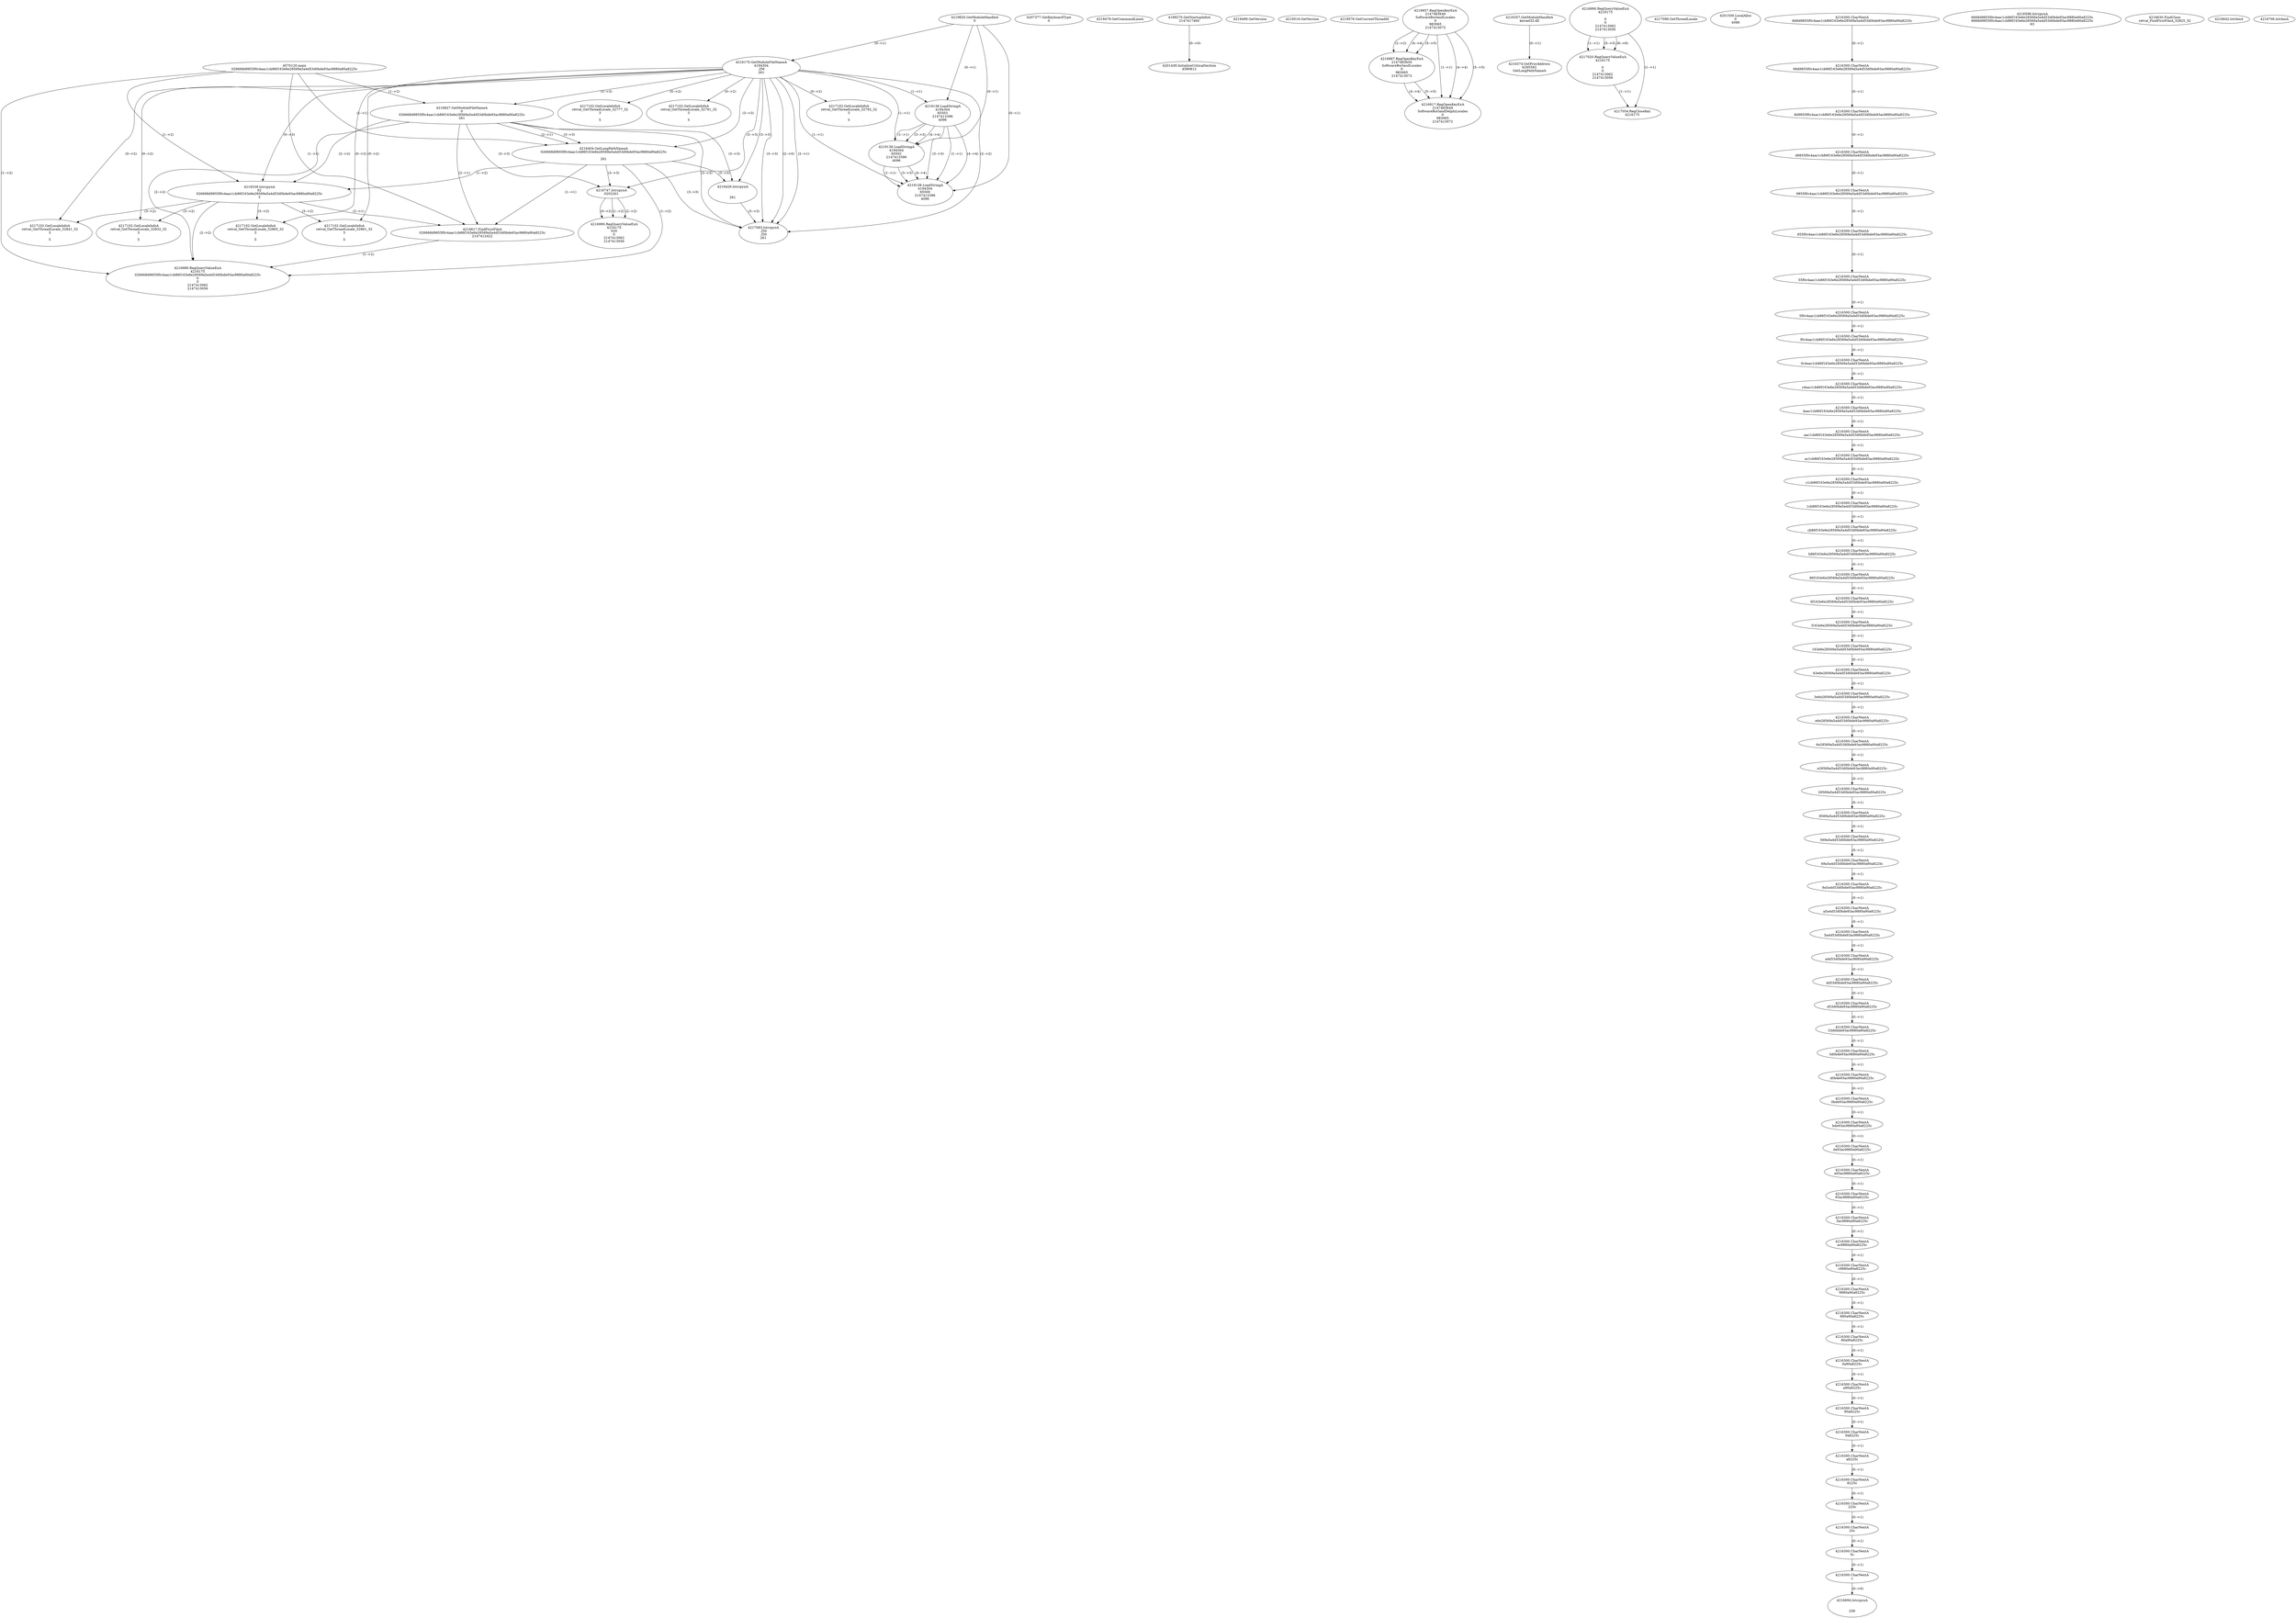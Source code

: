 // Global SCDG with merge call
digraph {
	0 [label="4570120.main
026668d9855f0c4aac1cb86f163e6e28569a5a4d53d0bde93ac9880a90a8225c"]
	1 [label="4219820.GetModuleHandleA
0"]
	2 [label="4207377.GetKeyboardType
0"]
	3 [label="4219479.GetCommandLineA
"]
	4 [label="4199270.GetStartupInfoA
2147417460"]
	5 [label="4219499.GetVersion
"]
	6 [label="4219516.GetVersion
"]
	7 [label="4219576.GetCurrentThreadId
"]
	8 [label="4216170.GetModuleFileNameA
4194304
.ZM
261"]
	1 -> 8 [label="(0-->1)"]
	9 [label="4216827.GetModuleFileNameA
0
026668d9855f0c4aac1cb86f163e6e28569a5a4d53d0bde93ac9880a90a8225c
261"]
	0 -> 9 [label="(1-->2)"]
	8 -> 9 [label="(3-->3)"]
	10 [label="4216857.RegOpenKeyExA
2147483649
Software\Borland\Locales
0
983065
2147413072"]
	11 [label="4216887.RegOpenKeyExA
2147483650
Software\Borland\Locales
0
983065
2147413072"]
	10 -> 11 [label="(2-->2)"]
	10 -> 11 [label="(4-->4)"]
	10 -> 11 [label="(5-->5)"]
	12 [label="4216917.RegOpenKeyExA
2147483649
Software\Borland\Delphi\Locales
0
983065
2147413072"]
	10 -> 12 [label="(1-->1)"]
	10 -> 12 [label="(4-->4)"]
	11 -> 12 [label="(4-->4)"]
	10 -> 12 [label="(5-->5)"]
	11 -> 12 [label="(5-->5)"]
	13 [label="4216357.GetModuleHandleA
kernel32.dll"]
	14 [label="4216374.GetProcAddress
6295592
GetLongPathNameA"]
	13 -> 14 [label="(0-->1)"]
	15 [label="4216404.GetLongPathNameA
026668d9855f0c4aac1cb86f163e6e28569a5a4d53d0bde93ac9880a90a8225c

261"]
	0 -> 15 [label="(1-->1)"]
	9 -> 15 [label="(2-->1)"]
	8 -> 15 [label="(3-->3)"]
	9 -> 15 [label="(3-->3)"]
	16 [label="4216426.lstrcpynA


261"]
	8 -> 16 [label="(3-->3)"]
	9 -> 16 [label="(3-->3)"]
	15 -> 16 [label="(3-->3)"]
	17 [label="4216990.RegQueryValueExA
4216175

0
0
2147413062
2147413056"]
	18 [label="4217020.RegQueryValueExA
4216175

0
0
2147413062
2147413056"]
	17 -> 18 [label="(1-->1)"]
	17 -> 18 [label="(5-->5)"]
	17 -> 18 [label="(6-->6)"]
	19 [label="4217054.RegCloseKey
4216175"]
	17 -> 19 [label="(1-->1)"]
	18 -> 19 [label="(1-->1)"]
	20 [label="4217083.lstrcpynA
.ZM
.ZM
261"]
	8 -> 20 [label="(2-->1)"]
	8 -> 20 [label="(2-->2)"]
	8 -> 20 [label="(3-->3)"]
	9 -> 20 [label="(3-->3)"]
	15 -> 20 [label="(3-->3)"]
	16 -> 20 [label="(3-->3)"]
	8 -> 20 [label="(2-->0)"]
	21 [label="4217096.GetThreadLocale
"]
	22 [label="4217102.GetLocaleInfoA
retval_GetThreadLocale_32791_32
3

5"]
	8 -> 22 [label="(0-->2)"]
	23 [label="4219138.LoadStringA
4194304
65503
2147413396
4096"]
	1 -> 23 [label="(0-->1)"]
	8 -> 23 [label="(1-->1)"]
	24 [label="4201439.InitializeCriticalSection
4580812"]
	4 -> 24 [label="(0-->0)"]
	25 [label="4201500.LocalAlloc
0
4088"]
	26 [label="4216539.lstrcpynA
02
026668d9855f0c4aac1cb86f163e6e28569a5a4d53d0bde93ac9880a90a8225c
3"]
	0 -> 26 [label="(1-->2)"]
	9 -> 26 [label="(2-->2)"]
	15 -> 26 [label="(1-->2)"]
	8 -> 26 [label="(0-->3)"]
	27 [label="4216300.CharNextA
668d9855f0c4aac1cb86f163e6e28569a5a4d53d0bde93ac9880a90a8225c"]
	28 [label="4216300.CharNextA
68d9855f0c4aac1cb86f163e6e28569a5a4d53d0bde93ac9880a90a8225c"]
	27 -> 28 [label="(0-->1)"]
	29 [label="4216300.CharNextA
8d9855f0c4aac1cb86f163e6e28569a5a4d53d0bde93ac9880a90a8225c"]
	28 -> 29 [label="(0-->1)"]
	30 [label="4216300.CharNextA
d9855f0c4aac1cb86f163e6e28569a5a4d53d0bde93ac9880a90a8225c"]
	29 -> 30 [label="(0-->1)"]
	31 [label="4216300.CharNextA
9855f0c4aac1cb86f163e6e28569a5a4d53d0bde93ac9880a90a8225c"]
	30 -> 31 [label="(0-->1)"]
	32 [label="4216300.CharNextA
855f0c4aac1cb86f163e6e28569a5a4d53d0bde93ac9880a90a8225c"]
	31 -> 32 [label="(0-->1)"]
	33 [label="4216300.CharNextA
55f0c4aac1cb86f163e6e28569a5a4d53d0bde93ac9880a90a8225c"]
	32 -> 33 [label="(0-->1)"]
	34 [label="4216300.CharNextA
5f0c4aac1cb86f163e6e28569a5a4d53d0bde93ac9880a90a8225c"]
	33 -> 34 [label="(0-->1)"]
	35 [label="4216300.CharNextA
f0c4aac1cb86f163e6e28569a5a4d53d0bde93ac9880a90a8225c"]
	34 -> 35 [label="(0-->1)"]
	36 [label="4216300.CharNextA
0c4aac1cb86f163e6e28569a5a4d53d0bde93ac9880a90a8225c"]
	35 -> 36 [label="(0-->1)"]
	37 [label="4216300.CharNextA
c4aac1cb86f163e6e28569a5a4d53d0bde93ac9880a90a8225c"]
	36 -> 37 [label="(0-->1)"]
	38 [label="4216300.CharNextA
4aac1cb86f163e6e28569a5a4d53d0bde93ac9880a90a8225c"]
	37 -> 38 [label="(0-->1)"]
	39 [label="4216300.CharNextA
aac1cb86f163e6e28569a5a4d53d0bde93ac9880a90a8225c"]
	38 -> 39 [label="(0-->1)"]
	40 [label="4216300.CharNextA
ac1cb86f163e6e28569a5a4d53d0bde93ac9880a90a8225c"]
	39 -> 40 [label="(0-->1)"]
	41 [label="4216300.CharNextA
c1cb86f163e6e28569a5a4d53d0bde93ac9880a90a8225c"]
	40 -> 41 [label="(0-->1)"]
	42 [label="4216300.CharNextA
1cb86f163e6e28569a5a4d53d0bde93ac9880a90a8225c"]
	41 -> 42 [label="(0-->1)"]
	43 [label="4216300.CharNextA
cb86f163e6e28569a5a4d53d0bde93ac9880a90a8225c"]
	42 -> 43 [label="(0-->1)"]
	44 [label="4216300.CharNextA
b86f163e6e28569a5a4d53d0bde93ac9880a90a8225c"]
	43 -> 44 [label="(0-->1)"]
	45 [label="4216300.CharNextA
86f163e6e28569a5a4d53d0bde93ac9880a90a8225c"]
	44 -> 45 [label="(0-->1)"]
	46 [label="4216300.CharNextA
6f163e6e28569a5a4d53d0bde93ac9880a90a8225c"]
	45 -> 46 [label="(0-->1)"]
	47 [label="4216300.CharNextA
f163e6e28569a5a4d53d0bde93ac9880a90a8225c"]
	46 -> 47 [label="(0-->1)"]
	48 [label="4216300.CharNextA
163e6e28569a5a4d53d0bde93ac9880a90a8225c"]
	47 -> 48 [label="(0-->1)"]
	49 [label="4216300.CharNextA
63e6e28569a5a4d53d0bde93ac9880a90a8225c"]
	48 -> 49 [label="(0-->1)"]
	50 [label="4216300.CharNextA
3e6e28569a5a4d53d0bde93ac9880a90a8225c"]
	49 -> 50 [label="(0-->1)"]
	51 [label="4216300.CharNextA
e6e28569a5a4d53d0bde93ac9880a90a8225c"]
	50 -> 51 [label="(0-->1)"]
	52 [label="4216300.CharNextA
6e28569a5a4d53d0bde93ac9880a90a8225c"]
	51 -> 52 [label="(0-->1)"]
	53 [label="4216300.CharNextA
e28569a5a4d53d0bde93ac9880a90a8225c"]
	52 -> 53 [label="(0-->1)"]
	54 [label="4216300.CharNextA
28569a5a4d53d0bde93ac9880a90a8225c"]
	53 -> 54 [label="(0-->1)"]
	55 [label="4216300.CharNextA
8569a5a4d53d0bde93ac9880a90a8225c"]
	54 -> 55 [label="(0-->1)"]
	56 [label="4216300.CharNextA
569a5a4d53d0bde93ac9880a90a8225c"]
	55 -> 56 [label="(0-->1)"]
	57 [label="4216300.CharNextA
69a5a4d53d0bde93ac9880a90a8225c"]
	56 -> 57 [label="(0-->1)"]
	58 [label="4216300.CharNextA
9a5a4d53d0bde93ac9880a90a8225c"]
	57 -> 58 [label="(0-->1)"]
	59 [label="4216300.CharNextA
a5a4d53d0bde93ac9880a90a8225c"]
	58 -> 59 [label="(0-->1)"]
	60 [label="4216300.CharNextA
5a4d53d0bde93ac9880a90a8225c"]
	59 -> 60 [label="(0-->1)"]
	61 [label="4216300.CharNextA
a4d53d0bde93ac9880a90a8225c"]
	60 -> 61 [label="(0-->1)"]
	62 [label="4216300.CharNextA
4d53d0bde93ac9880a90a8225c"]
	61 -> 62 [label="(0-->1)"]
	63 [label="4216300.CharNextA
d53d0bde93ac9880a90a8225c"]
	62 -> 63 [label="(0-->1)"]
	64 [label="4216300.CharNextA
53d0bde93ac9880a90a8225c"]
	63 -> 64 [label="(0-->1)"]
	65 [label="4216300.CharNextA
3d0bde93ac9880a90a8225c"]
	64 -> 65 [label="(0-->1)"]
	66 [label="4216300.CharNextA
d0bde93ac9880a90a8225c"]
	65 -> 66 [label="(0-->1)"]
	67 [label="4216300.CharNextA
0bde93ac9880a90a8225c"]
	66 -> 67 [label="(0-->1)"]
	68 [label="4216300.CharNextA
bde93ac9880a90a8225c"]
	67 -> 68 [label="(0-->1)"]
	69 [label="4216300.CharNextA
de93ac9880a90a8225c"]
	68 -> 69 [label="(0-->1)"]
	70 [label="4216300.CharNextA
e93ac9880a90a8225c"]
	69 -> 70 [label="(0-->1)"]
	71 [label="4216300.CharNextA
93ac9880a90a8225c"]
	70 -> 71 [label="(0-->1)"]
	72 [label="4216300.CharNextA
3ac9880a90a8225c"]
	71 -> 72 [label="(0-->1)"]
	73 [label="4216300.CharNextA
ac9880a90a8225c"]
	72 -> 73 [label="(0-->1)"]
	74 [label="4216300.CharNextA
c9880a90a8225c"]
	73 -> 74 [label="(0-->1)"]
	75 [label="4216300.CharNextA
9880a90a8225c"]
	74 -> 75 [label="(0-->1)"]
	76 [label="4216300.CharNextA
880a90a8225c"]
	75 -> 76 [label="(0-->1)"]
	77 [label="4216300.CharNextA
80a90a8225c"]
	76 -> 77 [label="(0-->1)"]
	78 [label="4216300.CharNextA
0a90a8225c"]
	77 -> 78 [label="(0-->1)"]
	79 [label="4216300.CharNextA
a90a8225c"]
	78 -> 79 [label="(0-->1)"]
	80 [label="4216300.CharNextA
90a8225c"]
	79 -> 80 [label="(0-->1)"]
	81 [label="4216300.CharNextA
0a8225c"]
	80 -> 81 [label="(0-->1)"]
	82 [label="4216300.CharNextA
a8225c"]
	81 -> 82 [label="(0-->1)"]
	83 [label="4216300.CharNextA
8225c"]
	82 -> 83 [label="(0-->1)"]
	84 [label="4216300.CharNextA
225c"]
	83 -> 84 [label="(0-->1)"]
	85 [label="4216300.CharNextA
25c"]
	84 -> 85 [label="(0-->1)"]
	86 [label="4216300.CharNextA
5c"]
	85 -> 86 [label="(0-->1)"]
	87 [label="4216300.CharNextA
c"]
	86 -> 87 [label="(0-->1)"]
	88 [label="4216598.lstrcpynA
6668d9855f0c4aac1cb86f163e6e28569a5a4d53d0bde93ac9880a90a8225c
6668d9855f0c4aac1cb86f163e6e28569a5a4d53d0bde93ac9880a90a8225c
63"]
	89 [label="4216617.FindFirstFileA
026668d9855f0c4aac1cb86f163e6e28569a5a4d53d0bde93ac9880a90a8225c
2147412422"]
	0 -> 89 [label="(1-->1)"]
	9 -> 89 [label="(2-->1)"]
	15 -> 89 [label="(1-->1)"]
	26 -> 89 [label="(2-->1)"]
	90 [label="4216990.RegQueryValueExA
4216175
026668d9855f0c4aac1cb86f163e6e28569a5a4d53d0bde93ac9880a90a8225c
0
0
2147413062
2147413056"]
	0 -> 90 [label="(1-->2)"]
	9 -> 90 [label="(2-->2)"]
	15 -> 90 [label="(1-->2)"]
	26 -> 90 [label="(2-->2)"]
	89 -> 90 [label="(1-->2)"]
	91 [label="4217102.GetLocaleInfoA
retval_GetThreadLocale_32832_32
3

5"]
	8 -> 91 [label="(0-->2)"]
	26 -> 91 [label="(3-->2)"]
	92 [label="4219138.LoadStringA
4194304
65502
2147413396
4096"]
	1 -> 92 [label="(0-->1)"]
	8 -> 92 [label="(1-->1)"]
	23 -> 92 [label="(1-->1)"]
	23 -> 92 [label="(3-->3)"]
	23 -> 92 [label="(4-->4)"]
	93 [label="4219138.LoadStringA
4194304
65500
2147413396
4096"]
	1 -> 93 [label="(0-->1)"]
	8 -> 93 [label="(1-->1)"]
	23 -> 93 [label="(1-->1)"]
	92 -> 93 [label="(1-->1)"]
	23 -> 93 [label="(3-->3)"]
	92 -> 93 [label="(3-->3)"]
	23 -> 93 [label="(4-->4)"]
	92 -> 93 [label="(4-->4)"]
	94 [label="4216630.FindClose
retval_FindFirstFileA_32825_32"]
	95 [label="4216642.lstrlenA
"]
	96 [label="4216694.lstrcpynA


258"]
	87 -> 96 [label="(0-->0)"]
	97 [label="4216706.lstrlenA
"]
	98 [label="4216747.lstrcpynA
02\
02\
261"]
	8 -> 98 [label="(3-->3)"]
	9 -> 98 [label="(3-->3)"]
	15 -> 98 [label="(3-->3)"]
	99 [label="4216990.RegQueryValueExA
4216175
02\
0
0
2147413062
2147413056"]
	98 -> 99 [label="(1-->2)"]
	98 -> 99 [label="(2-->2)"]
	98 -> 99 [label="(0-->2)"]
	100 [label="4217102.GetLocaleInfoA
retval_GetThreadLocale_32841_32
3

5"]
	8 -> 100 [label="(0-->2)"]
	26 -> 100 [label="(3-->2)"]
	101 [label="4217102.GetLocaleInfoA
retval_GetThreadLocale_32865_32
3

5"]
	8 -> 101 [label="(0-->2)"]
	26 -> 101 [label="(3-->2)"]
	102 [label="4217102.GetLocaleInfoA
retval_GetThreadLocale_32861_32
3

5"]
	8 -> 102 [label="(0-->2)"]
	26 -> 102 [label="(3-->2)"]
	103 [label="4217102.GetLocaleInfoA
retval_GetThreadLocale_32792_32
3

5"]
	8 -> 103 [label="(0-->2)"]
	104 [label="4217102.GetLocaleInfoA
retval_GetThreadLocale_32777_32
3

5"]
	8 -> 104 [label="(0-->2)"]
}
